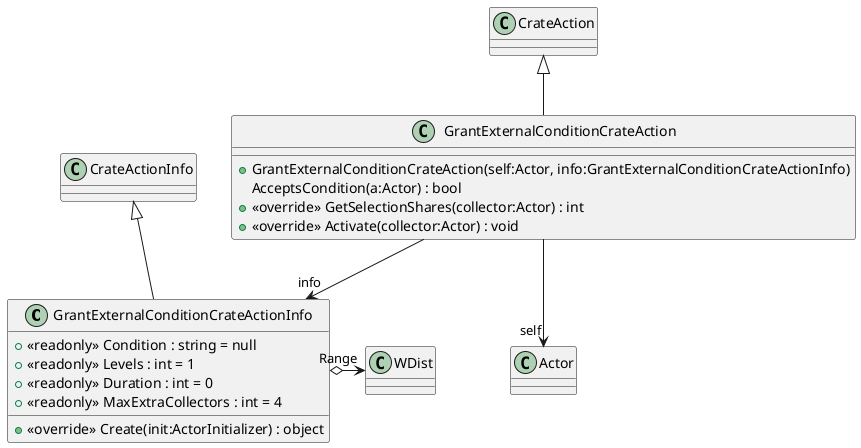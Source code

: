 @startuml
class GrantExternalConditionCrateActionInfo {
    + <<readonly>> Condition : string = null
    + <<readonly>> Levels : int = 1
    + <<readonly>> Duration : int = 0
    + <<readonly>> MaxExtraCollectors : int = 4
    + <<override>> Create(init:ActorInitializer) : object
}
class GrantExternalConditionCrateAction {
    + GrantExternalConditionCrateAction(self:Actor, info:GrantExternalConditionCrateActionInfo)
    AcceptsCondition(a:Actor) : bool
    + <<override>> GetSelectionShares(collector:Actor) : int
    + <<override>> Activate(collector:Actor) : void
}
CrateActionInfo <|-- GrantExternalConditionCrateActionInfo
GrantExternalConditionCrateActionInfo o-> "Range" WDist
CrateAction <|-- GrantExternalConditionCrateAction
GrantExternalConditionCrateAction --> "self" Actor
GrantExternalConditionCrateAction --> "info" GrantExternalConditionCrateActionInfo
@enduml

